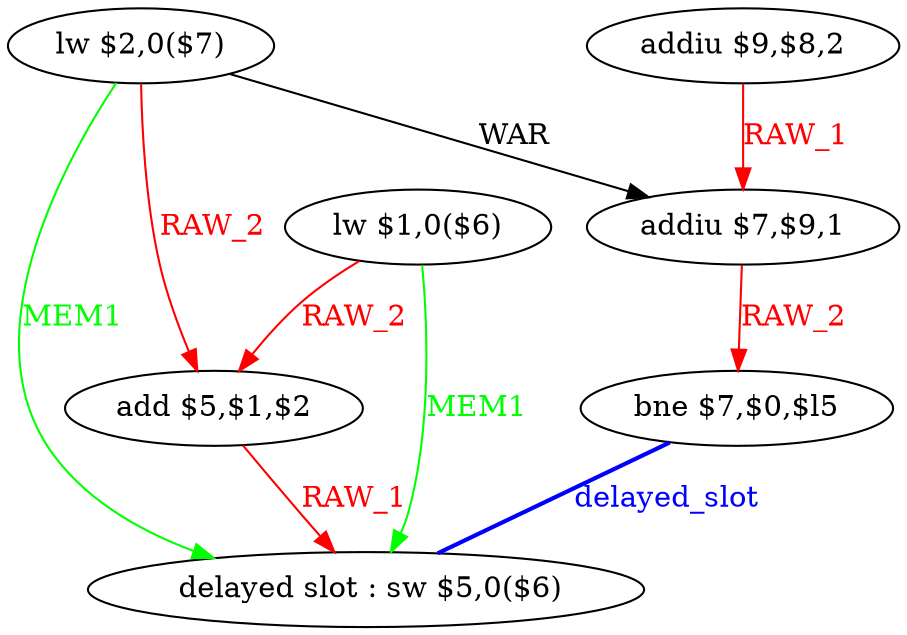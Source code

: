 digraph G1 {
node [shape = ellipse];
i6 [label = " delayed slot : sw $5,0($6)"] ;
i5 ->  i6 [style = bold, dir= none, fontcolor = blue, color = blue, label= "delayed_slot"];
i5 [label = "bne $7,$0,$l5"] ;
i0 [label = "lw $2,0($7)"] ;
i0 ->  i6 [color = green, fontcolor = green, label= "MEM1"];
i0 ->  i4 [color = red, fontcolor = red, label= "RAW_2"];
i0 ->  i3 [label= "WAR"];
i4 [label = "add $5,$1,$2"] ;
i4 ->  i6 [color = red, fontcolor = red, label= "RAW_1"];
i3 [label = "addiu $7,$9,1"] ;
i3 ->  i5 [color = red, fontcolor = red, label= "RAW_2"];
i1 [label = "lw $1,0($6)"] ;
i1 ->  i6 [color = green, fontcolor = green, label= "MEM1"];
i1 ->  i4 [color = red, fontcolor = red, label= "RAW_2"];
i2 [label = "addiu $9,$8,2"] ;
i2 ->  i3 [color = red, fontcolor = red, label= "RAW_1"];
}

